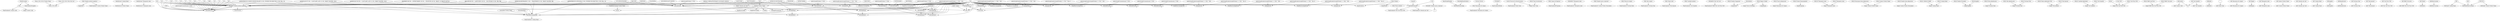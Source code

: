 digraph  {
"CHL$Proveedor";
CHL;
"Prices_2019_2021$`Product Name`";
Prices_2019_2021;
"Prices_2019_2021$`Min Unit Cost`";
"CHL$`Nombre producto genérico`";
SingleDose;
"NewEntries$`Catalog Name`";
"NewEntries2$`Product Name`";
"NewEntries$`Therapeutic Area`";
"NewEntries2$`Therapeutic Area`";
"Catalog$`Product Name`";
Catalog;
FixedDoseCatalog;
SingleDoseCatalog;
NA;
"FixedDoseCatalog$Mol1";
"FixedDoseCatalog$Con1";
"FixedDoseCatalog$Mol2";
"FixedDoseCatalog$Con2";
"FixedDoseCatalog$Mol3";
"FixedDoseCatalog$Con3";
"FixedDoseCatalog$Mol4";
"FixedDoseCatalog$Con4";
"FixedDoseCatalog$`Product Name`";
Product;
"unlist(strsplit(unlist(strsplit(Product,\"\\+\"))[1],\" \"))[1]";
"unlist(strsplit(unlist(strsplit(Product,\"\\+\"))[1],\" \"))[2]";
"unlist(strsplit(unlist(strsplit(Product,\"\\+\"))[2],\" \"))[2]";
"unlist(strsplit(unlist(strsplit(Product,\"\\+\"))[2],\" \"))[3]";
"unlist(strsplit(unlist(strsplit(Product,\"\\+\"))[3],\" \"))[2]";
"unlist(strsplit(unlist(strsplit(Product,\"\\+\"))[3],\" \"))[3]";
"unlist(strsplit(unlist(strsplit(Product,\"\\+\"))[4],\" \"))[2]";
"unlist(strsplit(unlist(strsplit(Product,\"\\+\"))[4],\" \"))[3]";
"Catalog$Mol1";
"Catalog$Con1";
"Catalog$Mol2";
"Catalog$Con2";
"Catalog$Mol3";
"Catalog$Con3";
"Catalog$Mol4";
"Catalog$Con4";
"Catalog$Presentacion";
"unlist(strsplit(unlist(strsplit(Product,\"\\+\"))[1],\" \"))[j+1]";
"unlist(strsplit(unlist(strsplit(Product,\"\\+\"))[2],\" \"))[j+1]";
"unlist(strsplit(unlist(strsplit(Product,\"\\+\"))[3],\" \"))[j+1]";
"unlist(strsplit(unlist(strsplit(Product,\"\\+\"))[4],\" \"))[j+1]";
"TENOFOVIR";
"CHLMAP$`Nombre producto genérico`";
"CHLMAP$Mol1";
"CHLMAP$Con1";
"CHLMAP$Mol2";
"CHLMAP$Con2";
"CHLMAP$Mol3";
"CHLMAP$Con3";
"CHLMAP$Mol4";
"CHLMAP$Con4";
Concentracion;
"unlist(strsplit(Product,\"\\/\"))[1]";
"unlist(strsplit(Product,\"\\/\"))[2]";
"unlist(strsplit(Product,\"\\/\"))[3]";
"unlist(strsplit(Product,\"\\/\"))[4]";
"unlist(strsplit(Concentracion,\"\\/\"))[1]";
"unlist(strsplit(Concentracion,\"\\/\"))[2]";
"unlist(strsplit(Concentracion,\"\\/\"))[3]";
"unlist(strsplit(Concentracion,\"\\/\"))[4]";
1000;
2000;
420;
20;
300;
150;
5;
1;
"0.05";
25;
120;
10;
40;
180;
2;
100;
10000;
"EMTRICITABINA";
"MESNA (2-MERCAPTOETHANE SULFONATE SODIUM)";
"250";
"500";
"MYCOPHENOLATE MOFETIL";
"ELVITEGRAVIR";
"COBICISTAT";
"RILPIVIRINA";
"CHLMAP$Eng1";
"CHLMAP$dist1";
"CHLMAP$Eng2";
"CHLMAP$dist2";
"CHLMAP$Eng3";
"CHLMAP$dist3";
"CHLMAP$Eng4";
"CHLMAP$dist4";
"CHLMAP$CatalogName";
meds;
"meds$`unique";
"CYCLOPHOSPHAMIDE";
"ABACAVIR";
"LAMIVUDINE";
"DOLUTEGRAVIR";
"IMIPENEM";
"CILASTATINA";
"DatosFinal$Nombre";
"PeruMed$NomCatalog";
"PeruMed$NomProducto";
"meds$meds";
"HYDROCHLOROTHIAZIDE";
"CHLMAP$Subunits";
toconsider;
"toconsider$`Product Name`";
"toconsider$Mol1";
"CHLMAP$`Nombre marca comercial`";
a;
"1/max(d)";
"1/50";
"Contrato Directo";
"CHL$`Mecanismo de compra`";
"EFAVIRENZ 600 MG + EMTRICITABINE 200 MG + TENOFOVIR 300 MG, TABLET, 30 TABLETS BOTTLE";
"ABACAVIR 600 MG + LAMIVUDINE 300 MG + DOLUTEGRAV 50 MG, TBD, TBD";
"HYDROCHLOROTHIAZIDE 25 MG + TRIAMTERENE 50 MG, TABLET, BLISTER, TBD";
"AMPHOTERICIN B LIPOSOMAL 50 MG, POWDER FOR INJECTION, 20 ML VIAL, 1X1";
"AMPHOTERICIN B (SODIUM DEOXYCHOLATE) 50 MG, POWDER FOR INJECTION, 20 ML VIAL, 1X1";
"AMOXICILLIN 875 MG + CLAVULANIC ACID 125 MG, TABLET, BLISTER, 10X10";
"AMOXICILLIN 500 MG + CLAVULANIC ACID 125 MG, TABLET, BLISTER, 10X10";
"CHL";
"FinalCenabast$`Country Code`";
"CENABAST";
"FinalCenabast$Entity";
"Central Nacional de Abastecimiento";
"FinalCenabast$`Entity Type`";
"FinalCenabast$`Mecanismo de Compra`";
"CHL$`Líneas de Negocios`";
"FinalCenabast$Programa";
"CHLMAP2$`Therapeutic Area`";
"FinalCenabast$`Therapeutic Area`";
"FinalCenabast$`Country Product Name`";
"CHL$`Nombre marca comercial`";
"FinalCenabast$`Country Product Description`";
"FinalCenabast$`Subunits per Unit`";
"FinalCenabast$`Catalog Name`";
"FinalCenabast$Supplier";
"CHL$`Fecha de compra`";
"FinalCenabast$`Purchase Date`";
"CHL$`Año compra`";
"FinalCenabast$`Purchase Year`";
"CHL$`Monto total`";
"FinalCenabast$`Total Amount`";
"CHL$`Cantidad unitaria`";
"FinalCenabast$`Unit Quantity`";
"CHL$`Precio unitario`";
"FinalCenabast$`Min Unit Price USD`";
"CHLMAP2$`Min Unit Cost`";
"FinalCenabast$`PAHO Min Unit Price USD`";
"temp$`Country Code`";
"CHL3$`Nombre Organismo`";
"temp$Entity";
"CHL3$`Tipo de Institución`";
"temp$`Entity Type`";
"CHL3$`Region Unidad`";
"temp$`Punto de Entrega`";
"CHL3$`Tipo de Adquisicion`";
"temp$`Mecanismo de Compra`";
"CHL3$`Fuente Financiamiento`";
"temp$Programa";
"temp$Region";
"CHL32$`Therapeutic Area`";
"temp$`Therapeutic Area`";
"CHL3$`Descripcion linea Adquisicion`";
"temp$`Country Product Name`";
"CHL3$`Nombre linea Adquisicion`";
"temp$`Country Product Description`";
"CHL3$`CATALOG NAME`";
"temp$`Catalog Name`";
"CHL3$`Nombre Proveedor`";
"temp$Supplier";
"CHL3$`Fecha Adjudicacion`";
"temp$`Purchase Date`";
"CHL3$`Año Adjudicación`";
"temp$`Purchase Year`";
"CHL3$`Monto Adjudicado USD`";
"temp$`Total Amount`";
"temp$`Subunits per Unit`";
"CHL3$`Cantidad Adjudicada`";
"temp$`Unit Quantity`";
"CHL3$`";
"temp$`Min Unit Price USD`";
"$ Unit USD`";
"CHL3$`PAHO unit Price`";
"temp$`PAHO Min Unit Price USD`";
"LE$Country";
LE;
"LE$`Unit Quantity`";
"LEI$`Country Code`";
"LE$Entity";
"LEI$Entity";
"";
"LEI$`Entity Type`";
"LE$`Mecanismo de compra`";
"LEI$`Mecanismo de Compra`";
"LE$`Region";
"LEI$Region";
"LE$`Therapeutic Area`";
"LEI$`Therapeutic Area`";
"LE$`Generic Product Name`";
"LEI$`Country Product Name`";
"LE$`Subunits per unit`";
"LEI$`Subunits per Unit`";
"LE$`Catalog Name`";
"LEI$`Catalog Name`";
"LE$Supplier";
"LEI$Supplier";
"LE$Manufacturer";
"LEI$Manufacturer";
"LE$`Purchase Year`";
"LEI$`Purchase Year`";
"LE$`Total Amount`";
"LEI$`Total Amount`";
"LEI$`Unit Quantity`";
"LE$`Unit Price USD ";
"LEI$`Min Unit Price USD`";
"LE$`PAHO Unit price ";
"LEI$`PAHO Min Unit Price USD`";
"LE$`Patent";
"LEI$Patent";
"LE$Observaciones";
"LEI$Observaciones";
"CHL2$Entity";
"CHL2$`Therapeutic Area`";
"CHL2$`Generic Product Name`";
"CHL2$`Catalog Name`";
"CHL2$Supplier";
"CHL2$`Purchase Year`";
"CHL2$`Total Amount`";
"CHL2$`Unit Quantity`";
"CHL2$`Unit Price USD ";
"CHL2$`PAHO Unit price ";
"CHL2$`Patent";
"temp$Patent";
"temp$Genérico";
"SDC";
"CHLFinal$Observaciones";
"FDC";
"CHLFinal$`Catalog Name`";
"INSULIN";
"CHLFinal$`Country Product Name`";
"CHL$Proveedor" -> CHL;
"CHL$Proveedor" -> "FinalCenabast$Supplier";
"Prices_2019_2021$`Product Name`" -> Prices_2019_2021;
"Prices_2019_2021$`Min Unit Cost`" -> Prices_2019_2021;
"CHL$`Nombre producto genérico`" -> SingleDose;
"CHL$`Nombre producto genérico`" -> "FinalCenabast$`Country Product Name`";
"NewEntries$`Catalog Name`" -> "NewEntries2$`Product Name`";
"NewEntries$`Therapeutic Area`" -> "NewEntries2$`Therapeutic Area`";
"Catalog$`Product Name`" -> Catalog;
"Catalog$`Product Name`" -> FixedDoseCatalog;
"Catalog$`Product Name`" -> SingleDoseCatalog;
"Catalog$`Product Name`" -> Product;
"Catalog$`Product Name`" -> "Catalog$Presentacion";
"Catalog$`Product Name`" -> "CHLMAP$CatalogName";
NA -> "FixedDoseCatalog$Mol1";
NA -> "FixedDoseCatalog$Con1";
NA -> "FixedDoseCatalog$Mol2";
NA -> "FixedDoseCatalog$Con2";
NA -> "FixedDoseCatalog$Mol3";
NA -> "FixedDoseCatalog$Con3";
NA -> "FixedDoseCatalog$Mol4";
NA -> "FixedDoseCatalog$Con4";
NA -> "Catalog$Mol1";
NA -> "Catalog$Con1";
NA -> "Catalog$Mol2";
NA -> "Catalog$Con2";
NA -> "Catalog$Mol3";
NA -> "Catalog$Con3";
NA -> "Catalog$Mol4";
NA -> "Catalog$Con4";
NA -> "Catalog$Presentacion";
NA -> "Catalog$`Product Name`";
NA -> "CHLMAP$Mol1";
NA -> "CHLMAP$Con1";
NA -> "CHLMAP$Mol2";
NA -> "CHLMAP$Con2";
NA -> "CHLMAP$Mol3";
NA -> "CHLMAP$Con3";
NA -> "CHLMAP$Mol4";
NA -> "CHLMAP$Con4";
NA -> "CHLMAP$Eng1";
NA -> "CHLMAP$dist1";
NA -> "CHLMAP$Eng2";
NA -> "CHLMAP$dist2";
NA -> "CHLMAP$Eng3";
NA -> "CHLMAP$dist3";
NA -> "CHLMAP$Eng4";
NA -> "CHLMAP$dist4";
NA -> "CHLMAP$CatalogName";
NA -> "temp$Genérico";
"FixedDoseCatalog$`Product Name`" -> Product;
"unlist(strsplit(unlist(strsplit(Product,\"\\+\"))[1],\" \"))[1]" -> "FixedDoseCatalog$Mol1";
"unlist(strsplit(unlist(strsplit(Product,\"\\+\"))[1],\" \"))[1]" -> "Catalog$Mol1";
"unlist(strsplit(unlist(strsplit(Product,\"\\+\"))[1],\" \"))[2]" -> "FixedDoseCatalog$Con1";
"unlist(strsplit(unlist(strsplit(Product,\"\\+\"))[1],\" \"))[2]" -> "Catalog$Con1";
"unlist(strsplit(unlist(strsplit(Product,\"\\+\"))[2],\" \"))[2]" -> "FixedDoseCatalog$Mol2";
"unlist(strsplit(unlist(strsplit(Product,\"\\+\"))[2],\" \"))[2]" -> "Catalog$Mol2";
"unlist(strsplit(unlist(strsplit(Product,\"\\+\"))[2],\" \"))[3]" -> "FixedDoseCatalog$Con2";
"unlist(strsplit(unlist(strsplit(Product,\"\\+\"))[2],\" \"))[3]" -> "Catalog$Con2";
"unlist(strsplit(unlist(strsplit(Product,\"\\+\"))[3],\" \"))[2]" -> "FixedDoseCatalog$Mol3";
"unlist(strsplit(unlist(strsplit(Product,\"\\+\"))[3],\" \"))[2]" -> "Catalog$Mol3";
"unlist(strsplit(unlist(strsplit(Product,\"\\+\"))[3],\" \"))[3]" -> "FixedDoseCatalog$Con3";
"unlist(strsplit(unlist(strsplit(Product,\"\\+\"))[3],\" \"))[3]" -> "Catalog$Con3";
"unlist(strsplit(unlist(strsplit(Product,\"\\+\"))[4],\" \"))[2]" -> "FixedDoseCatalog$Mol4";
"unlist(strsplit(unlist(strsplit(Product,\"\\+\"))[4],\" \"))[2]" -> "Catalog$Mol4";
"unlist(strsplit(unlist(strsplit(Product,\"\\+\"))[4],\" \"))[3]" -> "FixedDoseCatalog$Con4";
"unlist(strsplit(unlist(strsplit(Product,\"\\+\"))[4],\" \"))[3]" -> "Catalog$Con4";
"Catalog$Mol1" -> "Catalog$Mol1";
"Catalog$Mol1" -> meds;
"Catalog$Mol1" -> "CHLMAP$CatalogName";
"Catalog$Mol2" -> "Catalog$Mol2";
"Catalog$Mol2" -> meds;
"Catalog$Mol2" -> toconsider;
"Catalog$Mol3" -> "Catalog$Mol3";
"Catalog$Mol3" -> meds;
"Catalog$Mol3" -> toconsider;
"Catalog$Mol4" -> "Catalog$Mol4";
"Catalog$Mol4" -> meds;
"Catalog$Mol4" -> toconsider;
"unlist(strsplit(unlist(strsplit(Product,\"\\+\"))[1],\" \"))[j+1]" -> "Catalog$Con1";
"unlist(strsplit(unlist(strsplit(Product,\"\\+\"))[2],\" \"))[j+1]" -> "Catalog$Con2";
"unlist(strsplit(unlist(strsplit(Product,\"\\+\"))[3],\" \"))[j+1]" -> "Catalog$Con3";
"unlist(strsplit(unlist(strsplit(Product,\"\\+\"))[4],\" \"))[j+1]" -> "Catalog$Con4";
"TENOFOVIR" -> "Catalog$Mol1";
"TENOFOVIR" -> "CHLMAP$Mol1";
"CHLMAP$`Nombre producto genérico`" -> "CHLMAP$`Nombre producto genérico`";
"CHLMAP$`Nombre producto genérico`" -> Product;
"CHLMAP$`Nombre producto genérico`" -> Concentracion;
"CHLMAP$`Nombre producto genérico`" -> "CHLMAP$Con1";
"CHLMAP$Mol1" -> "CHLMAP$Eng1";
"CHLMAP$Mol1" -> "CHLMAP$dist1";
"CHLMAP$Con1" -> "CHLMAP$Con1";
"CHLMAP$Con1" -> "CHLMAP$`Nombre producto genérico`";
"CHLMAP$Mol2" -> "CHLMAP$Eng2";
"CHLMAP$Mol2" -> "CHLMAP$dist2";
"CHLMAP$Con2" -> "CHLMAP$Con2";
"CHLMAP$Mol3" -> "CHLMAP$Eng3";
"CHLMAP$Mol3" -> "CHLMAP$dist3";
"CHLMAP$Con3" -> "CHLMAP$Con3";
"CHLMAP$Mol4" -> "CHLMAP$Eng4";
"CHLMAP$Mol4" -> "CHLMAP$dist4";
"CHLMAP$Con4" -> "CHLMAP$Con4";
"unlist(strsplit(Product,\"\\/\"))[1]" -> "CHLMAP$Mol1";
"unlist(strsplit(Product,\"\\/\"))[2]" -> "CHLMAP$Mol2";
"unlist(strsplit(Product,\"\\/\"))[3]" -> "CHLMAP$Mol3";
"unlist(strsplit(Product,\"\\/\"))[4]" -> "CHLMAP$Mol4";
"unlist(strsplit(Concentracion,\"\\/\"))[1]" -> "CHLMAP$Con1";
"unlist(strsplit(Concentracion,\"\\/\"))[2]" -> "CHLMAP$Con2";
"unlist(strsplit(Concentracion,\"\\/\"))[3]" -> "CHLMAP$Con3";
"unlist(strsplit(Concentracion,\"\\/\"))[4]" -> "CHLMAP$Con4";
1000 -> "CHLMAP$Con1";
1000 -> "CHLMAP$`Nombre producto genérico`";
1000 -> "Catalog$Con1";
1000 -> "Catalog$`Product Name`";
2000 -> "CHLMAP$Con1";
2000 -> "CHLMAP$`Nombre producto genérico`";
420 -> "CHLMAP$Con1";
420 -> "CHLMAP$`Nombre producto genérico`";
20 -> "CHLMAP$Con1";
20 -> "CHLMAP$`Nombre producto genérico`";
300 -> "CHLMAP$Con1";
300 -> "CHLMAP$`Nombre producto genérico`";
150 -> "CHLMAP$Con1";
150 -> "CHLMAP$`Nombre producto genérico`";
5 -> "CHLMAP$Con1";
5 -> "CHLMAP$`Nombre producto genérico`";
1 -> "CHLMAP$Con1";
1 -> "CHLMAP$`Nombre producto genérico`";
1 -> "CHLMAP$Subunits";
1 -> "temp$`Subunits per Unit`";
"0.05" -> "CHLMAP$Con1";
"0.05" -> "CHLMAP$`Nombre producto genérico`";
25 -> "CHLMAP$Con1";
25 -> "CHLMAP$`Nombre producto genérico`";
120 -> "CHLMAP$Con1";
120 -> "CHLMAP$`Nombre producto genérico`";
10 -> "CHLMAP$Con1";
10 -> "CHLMAP$`Nombre producto genérico`";
40 -> "CHLMAP$Con1";
40 -> "CHLMAP$`Nombre producto genérico`";
180 -> "CHLMAP$Con1";
180 -> "CHLMAP$`Nombre producto genérico`";
2 -> "CHLMAP$Con1";
2 -> "CHLMAP$`Nombre producto genérico`";
100 -> "CHLMAP$Con1";
100 -> "CHLMAP$`Nombre producto genérico`";
10000 -> "CHLMAP$Con1";
"EMTRICITABINA" -> "CHLMAP$Mol2";
"MESNA (2-MERCAPTOETHANE SULFONATE SODIUM)" -> "CHLMAP$Mol1";
"250" -> "CHLMAP$Con1";
"250" -> "CHLMAP$Mol1";
"250" -> "CHLMAP$`Nombre producto genérico`";
"500" -> "CHLMAP$Con1";
"500" -> "CHLMAP$Mol1";
"500" -> "CHLMAP$`Nombre producto genérico`";
"MYCOPHENOLATE MOFETIL" -> "CHLMAP$Mol1";
"ELVITEGRAVIR" -> "CHLMAP$Mol3";
"COBICISTAT" -> "CHLMAP$Mol4";
"RILPIVIRINA" -> "CHLMAP$Mol3";
"CHLMAP$Eng1" -> "CHLMAP$dist1";
"CHLMAP$Eng1" -> "CHLMAP$CatalogName";
"CHLMAP$Eng2" -> "CHLMAP$dist2";
"CHLMAP$Eng3" -> "CHLMAP$dist3";
"CHLMAP$Eng4" -> "CHLMAP$dist4";
"CHLMAP$CatalogName" -> "FinalCenabast$`Catalog Name`";
"meds$`unique" -> meds;
"CYCLOPHOSPHAMIDE" -> "CHLMAP$Mol1";
"CYCLOPHOSPHAMIDE" -> "CHLMAP$`Nombre producto genérico`";
"ABACAVIR" -> "CHLMAP$Mol1";
"ABACAVIR" -> "CHLMAP$`Nombre producto genérico`";
"LAMIVUDINE" -> "CHLMAP$Mol2";
"LAMIVUDINE" -> "CHLMAP$`Nombre producto genérico`";
"DOLUTEGRAVIR" -> "CHLMAP$Mol3";
"DOLUTEGRAVIR" -> "CHLMAP$`Nombre producto genérico`";
"IMIPENEM" -> "CHLMAP$Mol1";
"IMIPENEM" -> "CHLMAP$`Nombre producto genérico`";
"CILASTATINA" -> "CHLMAP$Mol1";
"CILASTATINA" -> "CHLMAP$`Nombre producto genérico`";
"DatosFinal$Nombre" -> "PeruMed$NomCatalog";
"PeruMed$NomProducto" -> "PeruMed$NomCatalog";
"meds$meds" -> "CHLMAP$Eng1";
"meds$meds" -> "CHLMAP$Eng2";
"meds$meds" -> "CHLMAP$Eng3";
"meds$meds" -> "CHLMAP$Eng4";
"HYDROCHLOROTHIAZIDE" -> "CHLMAP$Eng1";
"HYDROCHLOROTHIAZIDE" -> "CHLMAP$Mol1";
"HYDROCHLOROTHIAZIDE" -> "CHLMAP$Eng2";
"HYDROCHLOROTHIAZIDE" -> "CHLMAP$Mol2";
"CHLMAP$Subunits" -> "FinalCenabast$`Subunits per Unit`";
"CHLMAP$Subunits" -> "FinalCenabast$`Min Unit Price USD`";
"toconsider$`Product Name`" -> "CHLMAP$CatalogName";
"toconsider$Mol1" -> "CHLMAP$CatalogName";
"CHLMAP$`Nombre marca comercial`" -> a;
"1/max(d)" -> "CHLMAP$Subunits";
"1/50" -> "CHLMAP$Subunits";
"1/50" -> "CHLMAP$`Nombre marca comercial`";
"Contrato Directo" -> "CHL$`Mecanismo de compra`";
"CHL$`Mecanismo de compra`" -> "FinalCenabast$`Mecanismo de Compra`";
"EFAVIRENZ 600 MG + EMTRICITABINE 200 MG + TENOFOVIR 300 MG, TABLET, 30 TABLETS BOTTLE" -> "CHLMAP$CatalogName";
"EFAVIRENZ 600 MG + EMTRICITABINE 200 MG + TENOFOVIR 300 MG, TABLET, 30 TABLETS BOTTLE" -> "CHLMAP$`Nombre producto genérico`";
"ABACAVIR 600 MG + LAMIVUDINE 300 MG + DOLUTEGRAV 50 MG, TBD, TBD" -> "CHLMAP$CatalogName";
"ABACAVIR 600 MG + LAMIVUDINE 300 MG + DOLUTEGRAV 50 MG, TBD, TBD" -> "CHLMAP$`Nombre producto genérico`";
"HYDROCHLOROTHIAZIDE 25 MG + TRIAMTERENE 50 MG, TABLET, BLISTER, TBD" -> "CHLMAP$CatalogName";
"HYDROCHLOROTHIAZIDE 25 MG + TRIAMTERENE 50 MG, TABLET, BLISTER, TBD" -> "CHLMAP$`Nombre producto genérico`";
"AMPHOTERICIN B LIPOSOMAL 50 MG, POWDER FOR INJECTION, 20 ML VIAL, 1X1" -> "CHLMAP$CatalogName";
"AMPHOTERICIN B LIPOSOMAL 50 MG, POWDER FOR INJECTION, 20 ML VIAL, 1X1" -> "CHLMAP$`Nombre producto genérico`";
"AMPHOTERICIN B (SODIUM DEOXYCHOLATE) 50 MG, POWDER FOR INJECTION, 20 ML VIAL, 1X1" -> "CHLMAP$CatalogName";
"AMPHOTERICIN B (SODIUM DEOXYCHOLATE) 50 MG, POWDER FOR INJECTION, 20 ML VIAL, 1X1" -> "CHLMAP$`Nombre producto genérico`";
"AMOXICILLIN 875 MG + CLAVULANIC ACID 125 MG, TABLET, BLISTER, 10X10" -> "CHLMAP$CatalogName";
"AMOXICILLIN 875 MG + CLAVULANIC ACID 125 MG, TABLET, BLISTER, 10X10" -> "CHLMAP$`Nombre producto genérico`";
"AMOXICILLIN 500 MG + CLAVULANIC ACID 125 MG, TABLET, BLISTER, 10X10" -> "CHLMAP$CatalogName";
"AMOXICILLIN 500 MG + CLAVULANIC ACID 125 MG, TABLET, BLISTER, 10X10" -> "CHLMAP$`Nombre producto genérico`";
"CHL" -> "FinalCenabast$`Country Code`";
"CHL" -> "temp$`Country Code`";
"CENABAST" -> "FinalCenabast$Entity";
"Central Nacional de Abastecimiento" -> "FinalCenabast$`Entity Type`";
"Central Nacional de Abastecimiento" -> "temp$`Entity Type`";
"CHL$`Líneas de Negocios`" -> "FinalCenabast$Programa";
"CHLMAP2$`Therapeutic Area`" -> "FinalCenabast$`Therapeutic Area`";
"CHL$`Nombre marca comercial`" -> "FinalCenabast$`Country Product Description`";
"CHL$`Fecha de compra`" -> "FinalCenabast$`Purchase Date`";
"CHL$`Año compra`" -> "FinalCenabast$`Purchase Year`";
"CHL$`Monto total`" -> "FinalCenabast$`Total Amount`";
"CHL$`Cantidad unitaria`" -> "FinalCenabast$`Unit Quantity`";
"CHL$`Precio unitario`" -> "FinalCenabast$`Min Unit Price USD`";
"CHLMAP2$`Min Unit Cost`" -> "FinalCenabast$`PAHO Min Unit Price USD`";
"CHL3$`Nombre Organismo`" -> "temp$Entity";
"CHL3$`Tipo de Institución`" -> "temp$`Entity Type`";
"CHL3$`Region Unidad`" -> "temp$`Punto de Entrega`";
"CHL3$`Region Unidad`" -> "temp$Region";
"CHL3$`Tipo de Adquisicion`" -> "temp$`Mecanismo de Compra`";
"CHL3$`Fuente Financiamiento`" -> "temp$Programa";
"CHL32$`Therapeutic Area`" -> "temp$`Therapeutic Area`";
"CHL3$`Descripcion linea Adquisicion`" -> "temp$`Country Product Name`";
"CHL3$`Nombre linea Adquisicion`" -> "temp$`Country Product Description`";
"CHL3$`CATALOG NAME`" -> "temp$`Catalog Name`";
"CHL3$`Nombre Proveedor`" -> "temp$Supplier";
"CHL3$`Fecha Adjudicacion`" -> "temp$`Purchase Date`";
"CHL3$`Año Adjudicación`" -> "temp$`Purchase Year`";
"CHL3$`Monto Adjudicado USD`" -> "temp$`Total Amount`";
"CHL3$`Cantidad Adjudicada`" -> "temp$`Unit Quantity`";
"CHL3$`" -> "temp$`Min Unit Price USD`";
"$ Unit USD`" -> "temp$`Min Unit Price USD`";
"CHL3$`PAHO unit Price`" -> "temp$`PAHO Min Unit Price USD`";
"LE$Country" -> LE;
"LE$Country" -> "LEI$`Country Code`";
"LE$`Unit Quantity`" -> LE;
"LE$`Unit Quantity`" -> "LEI$`Unit Quantity`";
"LE$Entity" -> "LEI$Entity";
"" -> "LEI$`Entity Type`";
"LE$`Mecanismo de compra`" -> "LEI$`Mecanismo de Compra`";
"LE$`Region" -> "LEI$Region";
"LE$`Therapeutic Area`" -> "LEI$`Therapeutic Area`";
"LE$`Generic Product Name`" -> "LEI$`Country Product Name`";
"LE$`Subunits per unit`" -> "LEI$`Subunits per Unit`";
"LE$`Catalog Name`" -> "LEI$`Catalog Name`";
"LE$Supplier" -> "LEI$Supplier";
"LE$Manufacturer" -> "LEI$Manufacturer";
"LE$`Purchase Year`" -> "LEI$`Purchase Year`";
"LE$`Total Amount`" -> "LEI$`Total Amount`";
"LE$`Unit Price USD " -> "LEI$`Min Unit Price USD`";
"LE$`PAHO Unit price " -> "LEI$`PAHO Min Unit Price USD`";
"LE$`Patent" -> "LEI$Patent";
"LE$Observaciones" -> "LEI$Observaciones";
"CHL2$Entity" -> "temp$Entity";
"CHL2$`Therapeutic Area`" -> "temp$`Therapeutic Area`";
"CHL2$`Generic Product Name`" -> "temp$`Country Product Name`";
"CHL2$`Catalog Name`" -> "temp$`Catalog Name`";
"CHL2$Supplier" -> "temp$Supplier";
"CHL2$`Purchase Year`" -> "temp$`Purchase Year`";
"CHL2$`Total Amount`" -> "temp$`Total Amount`";
"CHL2$`Unit Quantity`" -> "temp$`Unit Quantity`";
"CHL2$`Unit Price USD " -> "temp$`Min Unit Price USD`";
"CHL2$`PAHO Unit price " -> "temp$`PAHO Min Unit Price USD`";
"CHL2$`Patent" -> "temp$Patent";
"CHL2$`Patent" -> "temp$Genérico";
"SDC" -> "CHLFinal$Observaciones";
"FDC" -> "CHLFinal$Observaciones";
"FDC" -> "CHLFinal$`Catalog Name`";
"INSULIN" -> "CHLFinal$Observaciones";
"INSULIN" -> "CHLFinal$`Country Product Name`";
}
